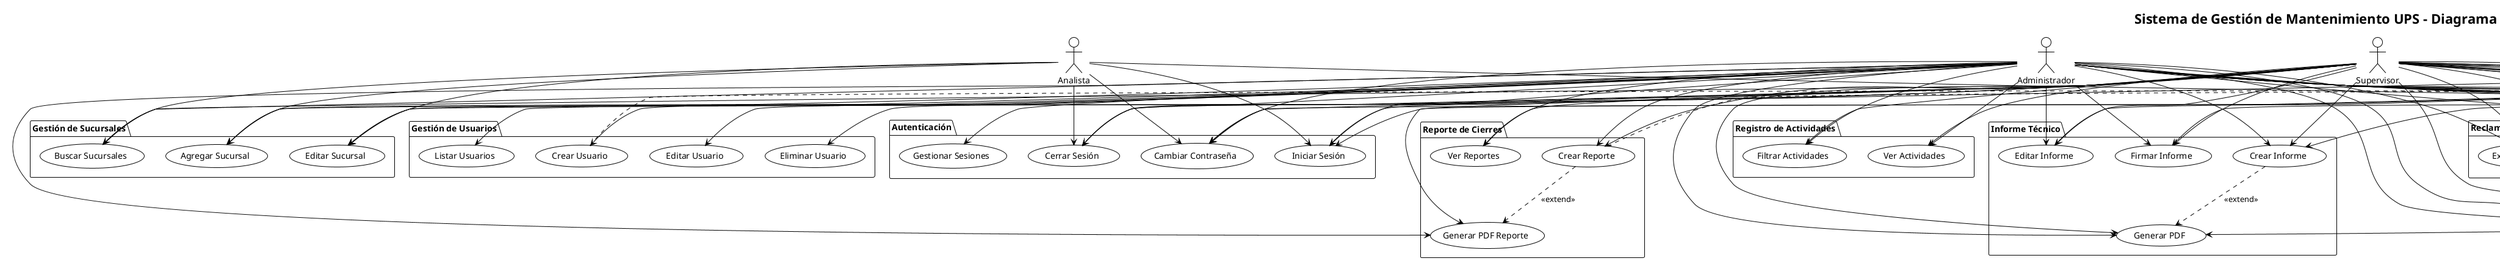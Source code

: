 @startuml Sistema_Gestion_Mantenimiento_UPS

!theme plain
title Sistema de Gestión de Mantenimiento UPS - Diagrama de Casos de Uso

' Definición de actores
actor "Administrador" as Admin
actor "Analista" as Analista  
actor "Supervisor" as Supervisor
actor "Técnico" as Tecnico

' Paquetes de casos de uso
package "Autenticación" {
  usecase "Iniciar Sesión" as UC001
  usecase "Cerrar Sesión" as UC002
  usecase "Cambiar Contraseña" as UC003
  usecase "Gestionar Sesiones" as UC004
}

package "Gestión de Usuarios" {
  usecase "Crear Usuario" as UC005
  usecase "Editar Usuario" as UC006
  usecase "Eliminar Usuario" as UC007
  usecase "Listar Usuarios" as UC008
}

package "Mantenimiento UPS" {
  usecase "Registrar UPS" as UC011
  usecase "Realizar Mantenimiento" as UC014
  usecase "Ver Historial" as UC015
  usecase "Exportar UPS" as UC016
}

package "Informe Técnico" {
  usecase "Crear Informe" as UC018
  usecase "Editar Informe" as UC019
  usecase "Firmar Informe" as UC022
  usecase "Generar PDF" as UC023
}

package "Acuse de Recibo" {
  usecase "Crear Acuse" as UC026
  usecase "Ver Acuse" as UC028
  usecase "Generar PDF Acuse" as UC030
}

package "Uso de Combustible" {
  usecase "Registrar Combustible" as UC032
  usecase "Editar Registro" as UC033
  usecase "Ver Registros" as UC034
  usecase "Cerrar Recorrido" as UC037
  usecase "Exportar Excel" as UC040
  usecase "Consultar Registros\n(Solo Lectura)" as UC044
}

package "Gestión de Sucursales" {
  usecase "Agregar Sucursal" as UC047
  usecase "Editar Sucursal" as UC048
  usecase "Buscar Sucursales" as UC051
}

package "Reporte de Cierres" {
  usecase "Crear Reporte" as UC053
  usecase "Generar PDF Reporte" as UC057
  usecase "Ver Reportes" as UC056
}

package "Reclamos por Zonas" {
  usecase "Registrar Reclamo" as UC060
  usecase "Ver Reclamos" as UC063
  usecase "Exportar Reclamos" as UC064
}

package "Registro de Actividades" {
  usecase "Ver Actividades" as UC067
  usecase "Filtrar Actividades" as UC068
}

' Relaciones Administrador
Admin --> UC001
Admin --> UC002
Admin --> UC003
Admin --> UC004
Admin --> UC005
Admin --> UC006
Admin --> UC007
Admin --> UC008
Admin --> UC011
Admin --> UC014
Admin --> UC015
Admin --> UC016
Admin --> UC018
Admin --> UC019
Admin --> UC022
Admin --> UC023
Admin --> UC026
Admin --> UC028
Admin --> UC030
Admin --> UC032
Admin --> UC033
Admin --> UC034
Admin --> UC037
Admin --> UC040
Admin --> UC047
Admin --> UC048
Admin --> UC051
Admin --> UC053
Admin --> UC056
Admin --> UC057
Admin --> UC060
Admin --> UC063
Admin --> UC064
Admin --> UC067
Admin --> UC068

' Relaciones Analista
Analista --> UC001
Analista --> UC002
Analista --> UC003
Analista --> UC044
Analista --> UC047
Analista --> UC048
Analista --> UC051

' Relaciones Supervisor (acceso total excepto gestión de usuarios)
Supervisor --> UC001
Supervisor --> UC002
Supervisor --> UC003
Supervisor --> UC011
Supervisor --> UC014
Supervisor --> UC015
Supervisor --> UC016
Supervisor --> UC018
Supervisor --> UC019
Supervisor --> UC022
Supervisor --> UC023
Supervisor --> UC026
Supervisor --> UC028
Supervisor --> UC030
Supervisor --> UC032
Supervisor --> UC033
Supervisor --> UC034
Supervisor --> UC037
Supervisor --> UC040
Supervisor --> UC047
Supervisor --> UC048
Supervisor --> UC051
Supervisor --> UC053
Supervisor --> UC056
Supervisor --> UC057
Supervisor --> UC060
Supervisor --> UC063
Supervisor --> UC064
Supervisor --> UC067
Supervisor --> UC068

' Relaciones Técnico
Tecnico --> UC001
Tecnico --> UC002
Tecnico --> UC003
Tecnico --> UC011
Tecnico --> UC014
Tecnico --> UC015
Tecnico --> UC016
Tecnico --> UC018
Tecnico --> UC019
Tecnico --> UC022
Tecnico --> UC023
Tecnico --> UC026
Tecnico --> UC028
Tecnico --> UC030
Tecnico --> UC032
Tecnico --> UC033
Tecnico --> UC034
Tecnico --> UC037
Tecnico --> UC040

' Relaciones de extensión y inclusión
UC018 ..> UC023 : <<extend>>
UC026 ..> UC030 : <<extend>>
UC053 ..> UC057 : <<extend>>
UC032 ..> UC037 : <<extend>>
UC034 ..> UC040 : <<extend>>

' Notas
note right of UC044 : Solo lectura para\nrol Analista
note right of UC005 : Solo disponible\npara Administrador
note right of UC053 : Solo disponible\npara Administrador
note right of UC060 : Solo disponible\npara Administrador

@enduml